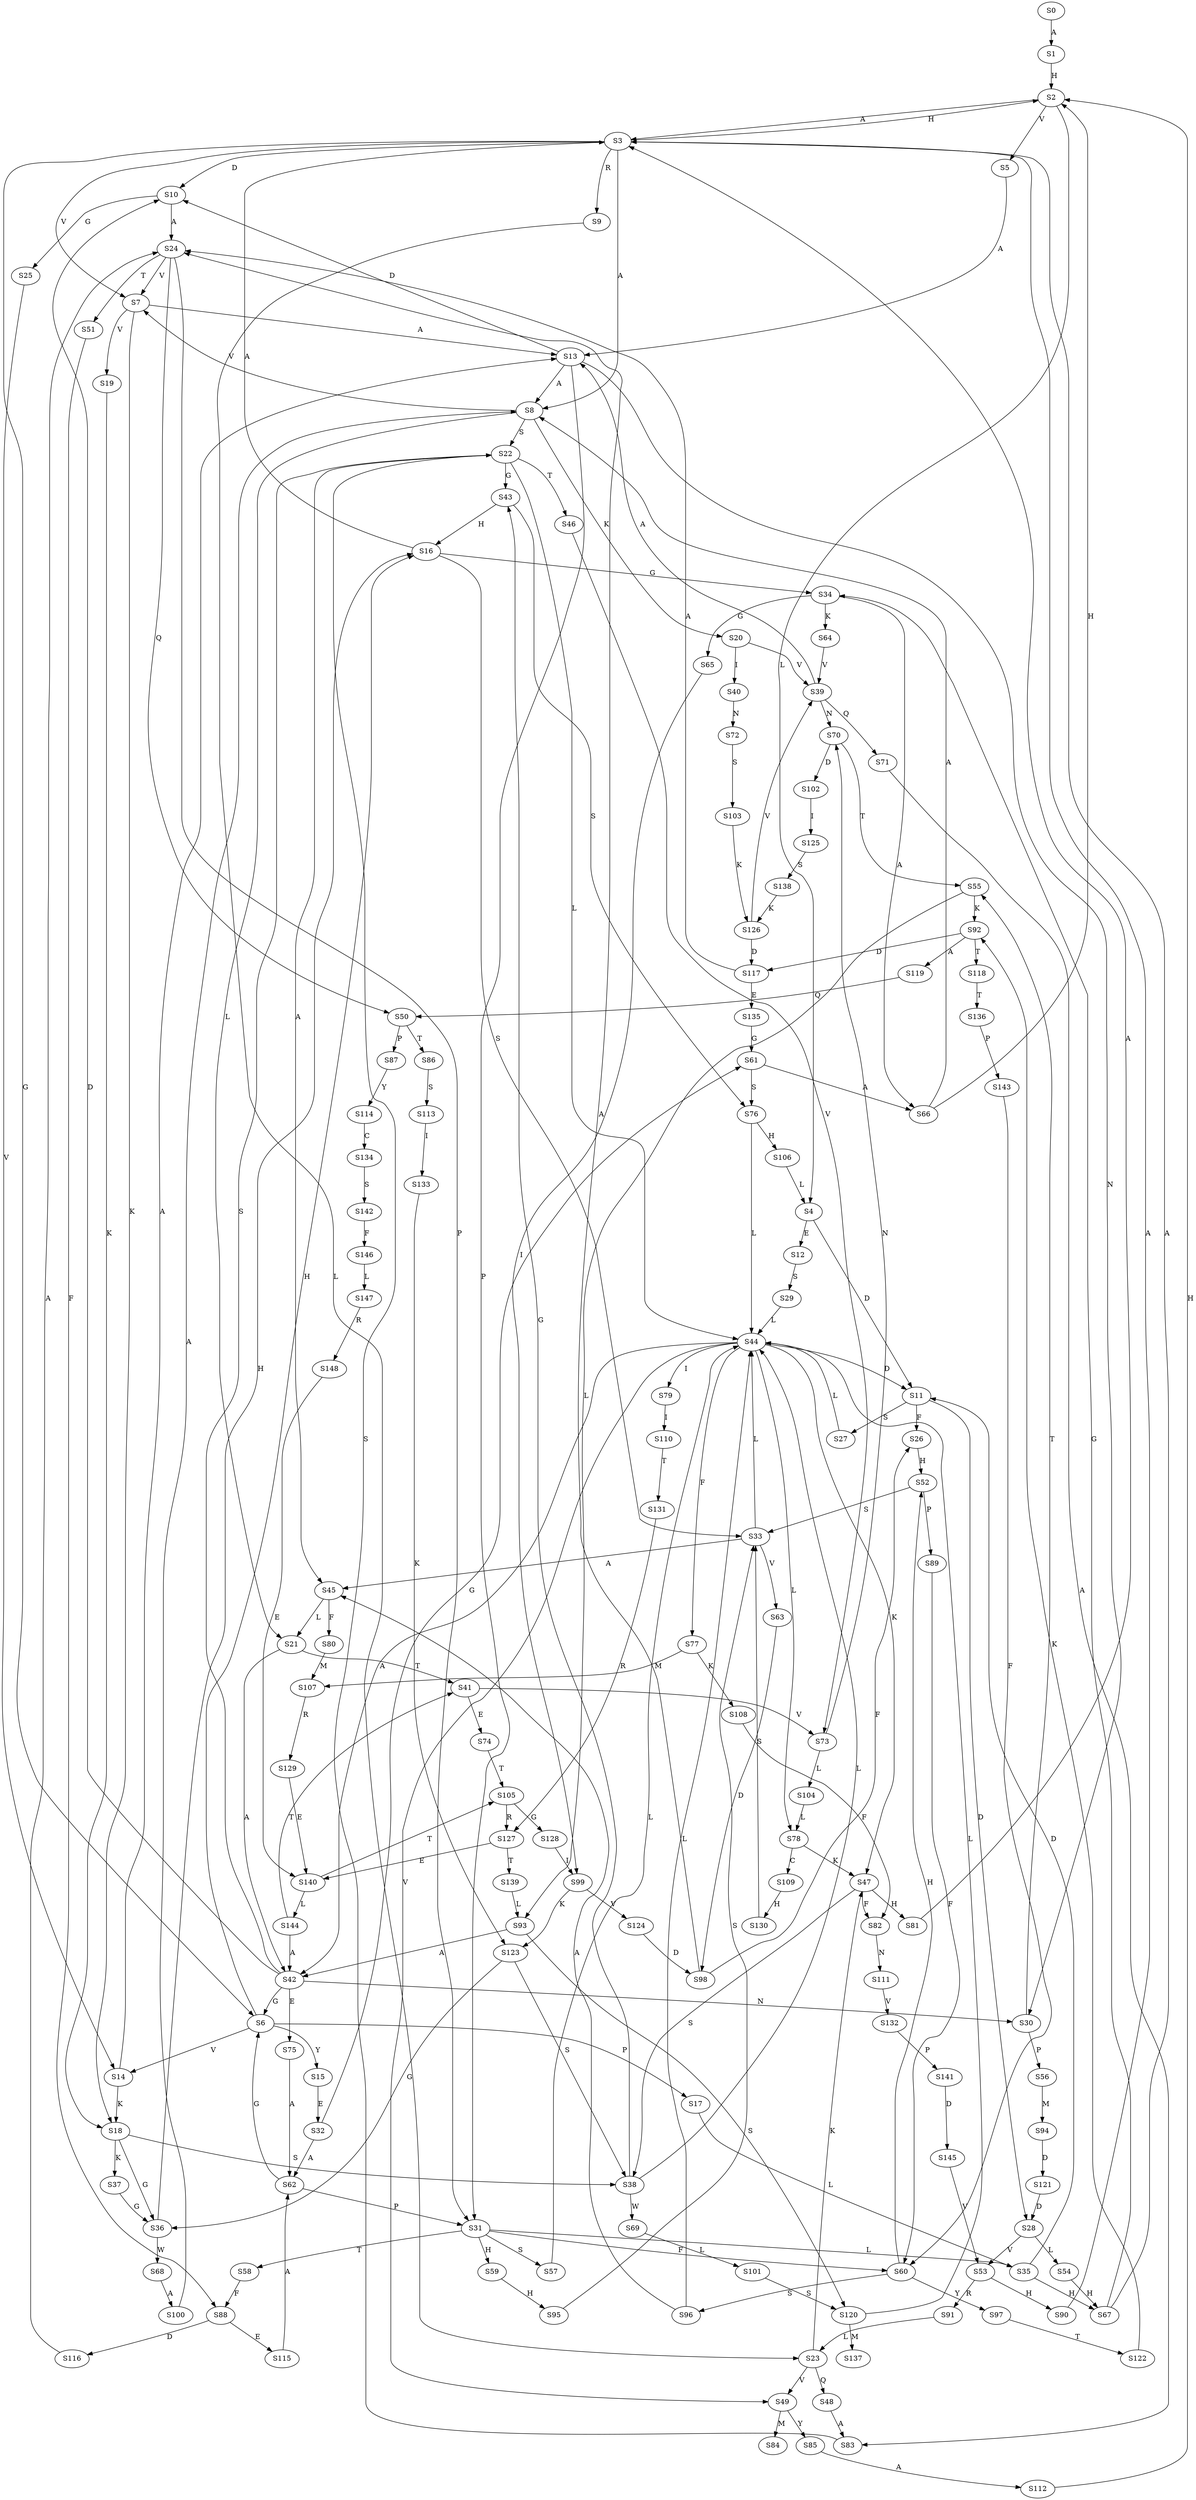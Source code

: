 strict digraph  {
	S0 -> S1 [ label = A ];
	S1 -> S2 [ label = H ];
	S2 -> S3 [ label = A ];
	S2 -> S4 [ label = L ];
	S2 -> S5 [ label = V ];
	S3 -> S6 [ label = G ];
	S3 -> S7 [ label = V ];
	S3 -> S2 [ label = H ];
	S3 -> S8 [ label = A ];
	S3 -> S9 [ label = R ];
	S3 -> S10 [ label = D ];
	S4 -> S11 [ label = D ];
	S4 -> S12 [ label = E ];
	S5 -> S13 [ label = A ];
	S6 -> S14 [ label = V ];
	S6 -> S15 [ label = Y ];
	S6 -> S16 [ label = H ];
	S6 -> S17 [ label = P ];
	S7 -> S18 [ label = K ];
	S7 -> S13 [ label = A ];
	S7 -> S19 [ label = V ];
	S8 -> S20 [ label = K ];
	S8 -> S21 [ label = L ];
	S8 -> S22 [ label = S ];
	S8 -> S7 [ label = V ];
	S9 -> S23 [ label = L ];
	S10 -> S24 [ label = A ];
	S10 -> S25 [ label = G ];
	S11 -> S26 [ label = F ];
	S11 -> S27 [ label = S ];
	S11 -> S28 [ label = D ];
	S12 -> S29 [ label = S ];
	S13 -> S30 [ label = N ];
	S13 -> S31 [ label = P ];
	S13 -> S8 [ label = A ];
	S13 -> S10 [ label = D ];
	S14 -> S18 [ label = K ];
	S14 -> S13 [ label = A ];
	S15 -> S32 [ label = E ];
	S16 -> S33 [ label = S ];
	S16 -> S34 [ label = G ];
	S16 -> S3 [ label = A ];
	S17 -> S35 [ label = L ];
	S18 -> S36 [ label = G ];
	S18 -> S37 [ label = K ];
	S18 -> S38 [ label = S ];
	S19 -> S18 [ label = K ];
	S20 -> S39 [ label = V ];
	S20 -> S40 [ label = I ];
	S21 -> S41 [ label = T ];
	S21 -> S42 [ label = A ];
	S22 -> S43 [ label = G ];
	S22 -> S44 [ label = L ];
	S22 -> S45 [ label = A ];
	S22 -> S46 [ label = T ];
	S23 -> S47 [ label = K ];
	S23 -> S48 [ label = Q ];
	S23 -> S49 [ label = V ];
	S24 -> S31 [ label = P ];
	S24 -> S7 [ label = V ];
	S24 -> S50 [ label = Q ];
	S24 -> S51 [ label = T ];
	S25 -> S14 [ label = V ];
	S26 -> S52 [ label = H ];
	S27 -> S44 [ label = L ];
	S28 -> S53 [ label = V ];
	S28 -> S54 [ label = L ];
	S29 -> S44 [ label = L ];
	S30 -> S55 [ label = T ];
	S30 -> S56 [ label = P ];
	S31 -> S57 [ label = S ];
	S31 -> S35 [ label = L ];
	S31 -> S58 [ label = T ];
	S31 -> S59 [ label = H ];
	S31 -> S60 [ label = F ];
	S32 -> S61 [ label = G ];
	S32 -> S62 [ label = A ];
	S33 -> S44 [ label = L ];
	S33 -> S63 [ label = V ];
	S33 -> S45 [ label = A ];
	S34 -> S64 [ label = K ];
	S34 -> S65 [ label = G ];
	S34 -> S66 [ label = A ];
	S35 -> S67 [ label = H ];
	S35 -> S11 [ label = D ];
	S36 -> S68 [ label = W ];
	S36 -> S16 [ label = H ];
	S37 -> S36 [ label = G ];
	S38 -> S69 [ label = W ];
	S38 -> S43 [ label = G ];
	S38 -> S44 [ label = L ];
	S39 -> S70 [ label = N ];
	S39 -> S71 [ label = Q ];
	S39 -> S13 [ label = A ];
	S40 -> S72 [ label = N ];
	S41 -> S73 [ label = V ];
	S41 -> S74 [ label = E ];
	S42 -> S75 [ label = E ];
	S42 -> S10 [ label = D ];
	S42 -> S30 [ label = N ];
	S42 -> S22 [ label = S ];
	S42 -> S6 [ label = G ];
	S43 -> S16 [ label = H ];
	S43 -> S76 [ label = S ];
	S44 -> S49 [ label = V ];
	S44 -> S77 [ label = F ];
	S44 -> S11 [ label = D ];
	S44 -> S42 [ label = A ];
	S44 -> S78 [ label = L ];
	S44 -> S79 [ label = I ];
	S44 -> S47 [ label = K ];
	S45 -> S80 [ label = F ];
	S45 -> S21 [ label = L ];
	S46 -> S73 [ label = V ];
	S47 -> S81 [ label = H ];
	S47 -> S82 [ label = F ];
	S47 -> S38 [ label = S ];
	S48 -> S83 [ label = A ];
	S49 -> S84 [ label = M ];
	S49 -> S85 [ label = Y ];
	S50 -> S86 [ label = T ];
	S50 -> S87 [ label = P ];
	S51 -> S88 [ label = F ];
	S52 -> S89 [ label = P ];
	S52 -> S33 [ label = S ];
	S53 -> S90 [ label = H ];
	S53 -> S91 [ label = R ];
	S54 -> S67 [ label = H ];
	S55 -> S92 [ label = K ];
	S55 -> S93 [ label = L ];
	S56 -> S94 [ label = M ];
	S57 -> S44 [ label = L ];
	S58 -> S88 [ label = F ];
	S59 -> S95 [ label = H ];
	S60 -> S96 [ label = S ];
	S60 -> S97 [ label = Y ];
	S60 -> S52 [ label = H ];
	S61 -> S66 [ label = A ];
	S61 -> S76 [ label = S ];
	S62 -> S6 [ label = G ];
	S62 -> S31 [ label = P ];
	S63 -> S98 [ label = D ];
	S64 -> S39 [ label = V ];
	S65 -> S99 [ label = I ];
	S66 -> S2 [ label = H ];
	S66 -> S8 [ label = A ];
	S67 -> S3 [ label = A ];
	S67 -> S34 [ label = G ];
	S68 -> S100 [ label = A ];
	S69 -> S101 [ label = L ];
	S70 -> S55 [ label = T ];
	S70 -> S102 [ label = D ];
	S71 -> S83 [ label = A ];
	S72 -> S103 [ label = S ];
	S73 -> S104 [ label = L ];
	S73 -> S70 [ label = N ];
	S74 -> S105 [ label = T ];
	S75 -> S62 [ label = A ];
	S76 -> S44 [ label = L ];
	S76 -> S106 [ label = H ];
	S77 -> S107 [ label = M ];
	S77 -> S108 [ label = K ];
	S78 -> S47 [ label = K ];
	S78 -> S109 [ label = C ];
	S79 -> S110 [ label = I ];
	S80 -> S107 [ label = M ];
	S81 -> S3 [ label = A ];
	S82 -> S111 [ label = N ];
	S83 -> S22 [ label = S ];
	S85 -> S112 [ label = A ];
	S86 -> S113 [ label = S ];
	S87 -> S114 [ label = Y ];
	S88 -> S115 [ label = E ];
	S88 -> S116 [ label = D ];
	S89 -> S60 [ label = F ];
	S90 -> S3 [ label = A ];
	S91 -> S23 [ label = L ];
	S92 -> S117 [ label = D ];
	S92 -> S118 [ label = T ];
	S92 -> S119 [ label = A ];
	S93 -> S42 [ label = A ];
	S93 -> S120 [ label = S ];
	S94 -> S121 [ label = D ];
	S95 -> S33 [ label = S ];
	S96 -> S44 [ label = L ];
	S96 -> S45 [ label = A ];
	S97 -> S122 [ label = T ];
	S98 -> S26 [ label = F ];
	S98 -> S24 [ label = A ];
	S99 -> S123 [ label = K ];
	S99 -> S124 [ label = V ];
	S100 -> S8 [ label = A ];
	S101 -> S120 [ label = S ];
	S102 -> S125 [ label = I ];
	S103 -> S126 [ label = K ];
	S104 -> S78 [ label = L ];
	S105 -> S127 [ label = R ];
	S105 -> S128 [ label = G ];
	S106 -> S4 [ label = L ];
	S107 -> S129 [ label = R ];
	S108 -> S82 [ label = F ];
	S109 -> S130 [ label = H ];
	S110 -> S131 [ label = T ];
	S111 -> S132 [ label = V ];
	S112 -> S2 [ label = H ];
	S113 -> S133 [ label = I ];
	S114 -> S134 [ label = C ];
	S115 -> S62 [ label = A ];
	S116 -> S24 [ label = A ];
	S117 -> S24 [ label = A ];
	S117 -> S135 [ label = E ];
	S118 -> S136 [ label = T ];
	S119 -> S50 [ label = Q ];
	S120 -> S137 [ label = M ];
	S120 -> S44 [ label = L ];
	S121 -> S28 [ label = D ];
	S122 -> S92 [ label = K ];
	S123 -> S36 [ label = G ];
	S123 -> S38 [ label = S ];
	S124 -> S98 [ label = D ];
	S125 -> S138 [ label = S ];
	S126 -> S117 [ label = D ];
	S126 -> S39 [ label = V ];
	S127 -> S139 [ label = T ];
	S127 -> S140 [ label = E ];
	S128 -> S99 [ label = I ];
	S129 -> S140 [ label = E ];
	S130 -> S33 [ label = S ];
	S131 -> S127 [ label = R ];
	S132 -> S141 [ label = P ];
	S133 -> S123 [ label = K ];
	S134 -> S142 [ label = S ];
	S135 -> S61 [ label = G ];
	S136 -> S143 [ label = P ];
	S138 -> S126 [ label = K ];
	S139 -> S93 [ label = L ];
	S140 -> S144 [ label = L ];
	S140 -> S105 [ label = T ];
	S141 -> S145 [ label = D ];
	S142 -> S146 [ label = F ];
	S143 -> S60 [ label = F ];
	S144 -> S42 [ label = A ];
	S144 -> S41 [ label = T ];
	S145 -> S53 [ label = V ];
	S146 -> S147 [ label = L ];
	S147 -> S148 [ label = R ];
	S148 -> S140 [ label = E ];
}
